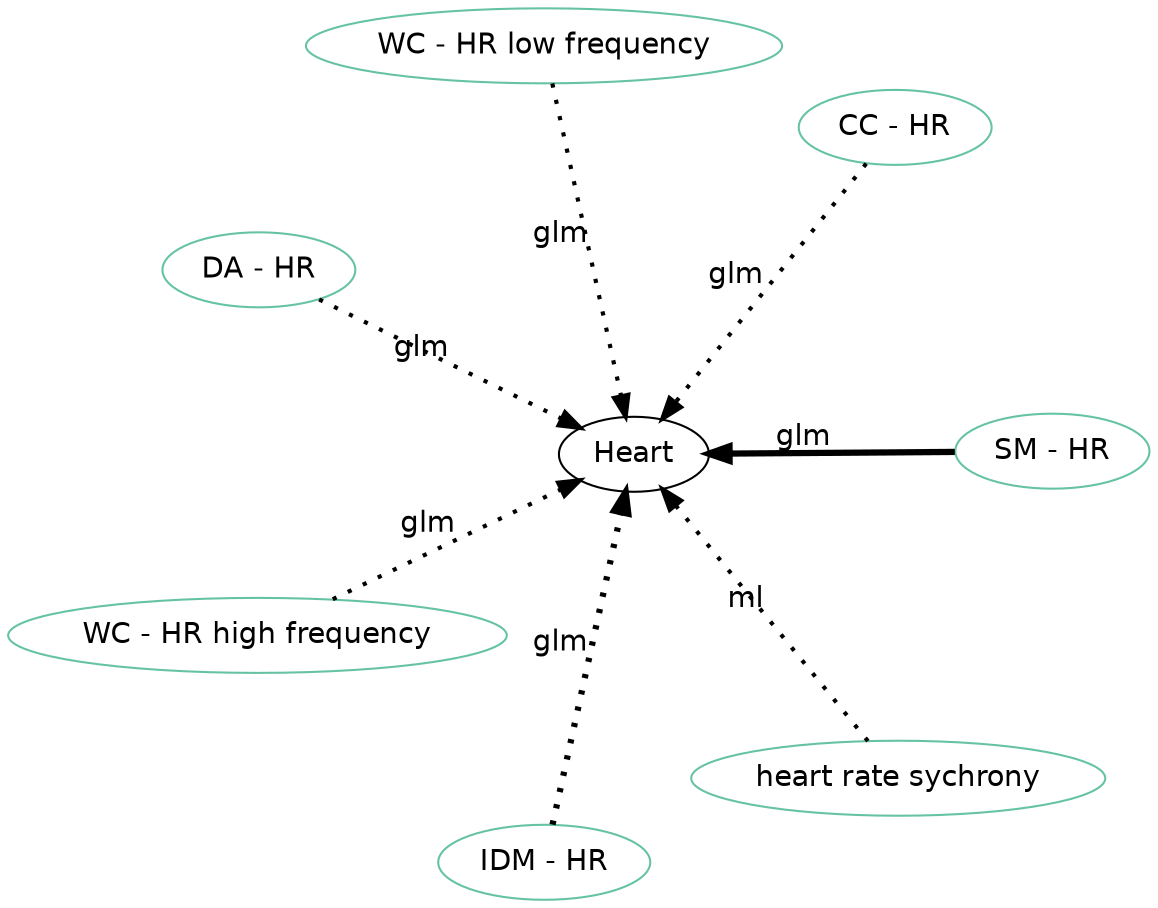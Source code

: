 digraph world {
        size="15,15";
        layout=neato
        graph [fontname = "helvetica"];
        node [fontname = "helvetica", colorscheme=set28];
        edge [fontname = "helvetica", colorscheme=set28];

	"Heart" [href="index.svg"];
	"SM - HR" [href="https://scholar.google.com/scholar?hl=en&q=Shared%20Experiences%20of%20Technology%20and%20Trust:%20An%20Experimental%20Study%20of%20Physiological%20Compliance%20Between%20Active%20and%20Passive%20Users%20in%20Technology-Mediated%20Collaborative%20Encounters" target="_blank" , color="1"];
	"IDM - HR" [href="https://scholar.google.com/scholar?hl=en&q=Shared%20Experiences%20of%20Technology%20and%20Trust:%20An%20Experimental%20Study%20of%20Physiological%20Compliance%20Between%20Active%20and%20Passive%20Users%20in%20Technology-Mediated%20Collaborative%20Encounters" target="_blank" , color="1"];
	"DA - HR" [href="https://scholar.google.com/scholar?hl=en&q=Shared%20Experiences%20of%20Technology%20and%20Trust:%20An%20Experimental%20Study%20of%20Physiological%20Compliance%20Between%20Active%20and%20Passive%20Users%20in%20Technology-Mediated%20Collaborative%20Encounters" target="_blank" , color="1"];
	"CC - HR" [href="https://scholar.google.com/scholar?hl=en&q=Shared%20Experiences%20of%20Technology%20and%20Trust:%20An%20Experimental%20Study%20of%20Physiological%20Compliance%20Between%20Active%20and%20Passive%20Users%20in%20Technology-Mediated%20Collaborative%20Encounters" target="_blank" , color="1"];
	"WC - HR low frequency" [href="https://scholar.google.com/scholar?hl=en&q=Shared%20Experiences%20of%20Technology%20and%20Trust:%20An%20Experimental%20Study%20of%20Physiological%20Compliance%20Between%20Active%20and%20Passive%20Users%20in%20Technology-Mediated%20Collaborative%20Encounters" target="_blank" , color="1"];
	"WC - HR high frequency" [href="https://scholar.google.com/scholar?hl=en&q=Shared%20Experiences%20of%20Technology%20and%20Trust:%20An%20Experimental%20Study%20of%20Physiological%20Compliance%20Between%20Active%20and%20Passive%20Users%20in%20Technology-Mediated%20Collaborative%20Encounters" target="_blank" , color="1"];
	"SM - HR" [href="https://scholar.google.com/scholar?hl=en&q=Shared%20Experiences%20of%20Technology%20and%20Trust:%20An%20Experimental%20Study%20of%20Physiological%20Compliance%20Between%20Active%20and%20Passive%20Users%20in%20Technology-Mediated%20Collaborative%20Encounters" target="_blank" , color="1"];
	"IDM - HR" [href="https://scholar.google.com/scholar?hl=en&q=Shared%20Experiences%20of%20Technology%20and%20Trust:%20An%20Experimental%20Study%20of%20Physiological%20Compliance%20Between%20Active%20and%20Passive%20Users%20in%20Technology-Mediated%20Collaborative%20Encounters" target="_blank" , color="1"];
	"DA - HR" [href="https://scholar.google.com/scholar?hl=en&q=Shared%20Experiences%20of%20Technology%20and%20Trust:%20An%20Experimental%20Study%20of%20Physiological%20Compliance%20Between%20Active%20and%20Passive%20Users%20in%20Technology-Mediated%20Collaborative%20Encounters" target="_blank" , color="1"];
	"CC - HR" [href="https://scholar.google.com/scholar?hl=en&q=Shared%20Experiences%20of%20Technology%20and%20Trust:%20An%20Experimental%20Study%20of%20Physiological%20Compliance%20Between%20Active%20and%20Passive%20Users%20in%20Technology-Mediated%20Collaborative%20Encounters" target="_blank" , color="1"];
	"WC - HR low frequency" [href="https://scholar.google.com/scholar?hl=en&q=Shared%20Experiences%20of%20Technology%20and%20Trust:%20An%20Experimental%20Study%20of%20Physiological%20Compliance%20Between%20Active%20and%20Passive%20Users%20in%20Technology-Mediated%20Collaborative%20Encounters" target="_blank" , color="1"];
	"WC - HR high frequency" [href="https://scholar.google.com/scholar?hl=en&q=Shared%20Experiences%20of%20Technology%20and%20Trust:%20An%20Experimental%20Study%20of%20Physiological%20Compliance%20Between%20Active%20and%20Passive%20Users%20in%20Technology-Mediated%20Collaborative%20Encounters" target="_blank" , color="1"];
	"SM - HR" [href="https://scholar.google.com/scholar?hl=en&q=Shared%20Experiences%20of%20Technology%20and%20Trust:%20An%20Experimental%20Study%20of%20Physiological%20Compliance%20Between%20Active%20and%20Passive%20Users%20in%20Technology-Mediated%20Collaborative%20Encounters" target="_blank" , color="1"];
	"IDM - HR" [href="https://scholar.google.com/scholar?hl=en&q=Shared%20Experiences%20of%20Technology%20and%20Trust:%20An%20Experimental%20Study%20of%20Physiological%20Compliance%20Between%20Active%20and%20Passive%20Users%20in%20Technology-Mediated%20Collaborative%20Encounters" target="_blank" , color="1"];
	"heart rate sychrony" [href="https://scholar.google.com/scholar?hl=en&q=Predicting%20Collaborative%20Learning%20Quality%20through%20Physiological%20Synchrony%20Recorded%20by%20Wearable%20Biosensors" target="_blank" , color="1"];
	"heart rate sychrony" [href="https://scholar.google.com/scholar?hl=en&q=Predicting%20Collaborative%20Learning%20Quality%20through%20Physiological%20Synchrony%20Recorded%20by%20Wearable%20Biosensors" target="_blank" , color="1"];
	"SM - HR" -> "Heart" [label="glm", labeltooltip=3, style="solid", penwidth=3];
	"IDM - HR" -> "Heart" [label="glm", labeltooltip=3, style="dotted", penwidth=3];
	"DA - HR" -> "Heart" [label="glm", labeltooltip=2, style="dotted", penwidth=2];
	"CC - HR" -> "Heart" [label="glm", labeltooltip=2, style="dotted", penwidth=2];
	"WC - HR low frequency" -> "Heart" [label="glm", labeltooltip=2, style="dotted", penwidth=2];
	"WC - HR high frequency" -> "Heart" [label="glm", labeltooltip=2, style="dotted", penwidth=2];
	"heart rate sychrony" -> "Heart" [label="ml", labeltooltip=2, style="dotted", penwidth=2];

 overlap=false 
 splines = true; 


}
